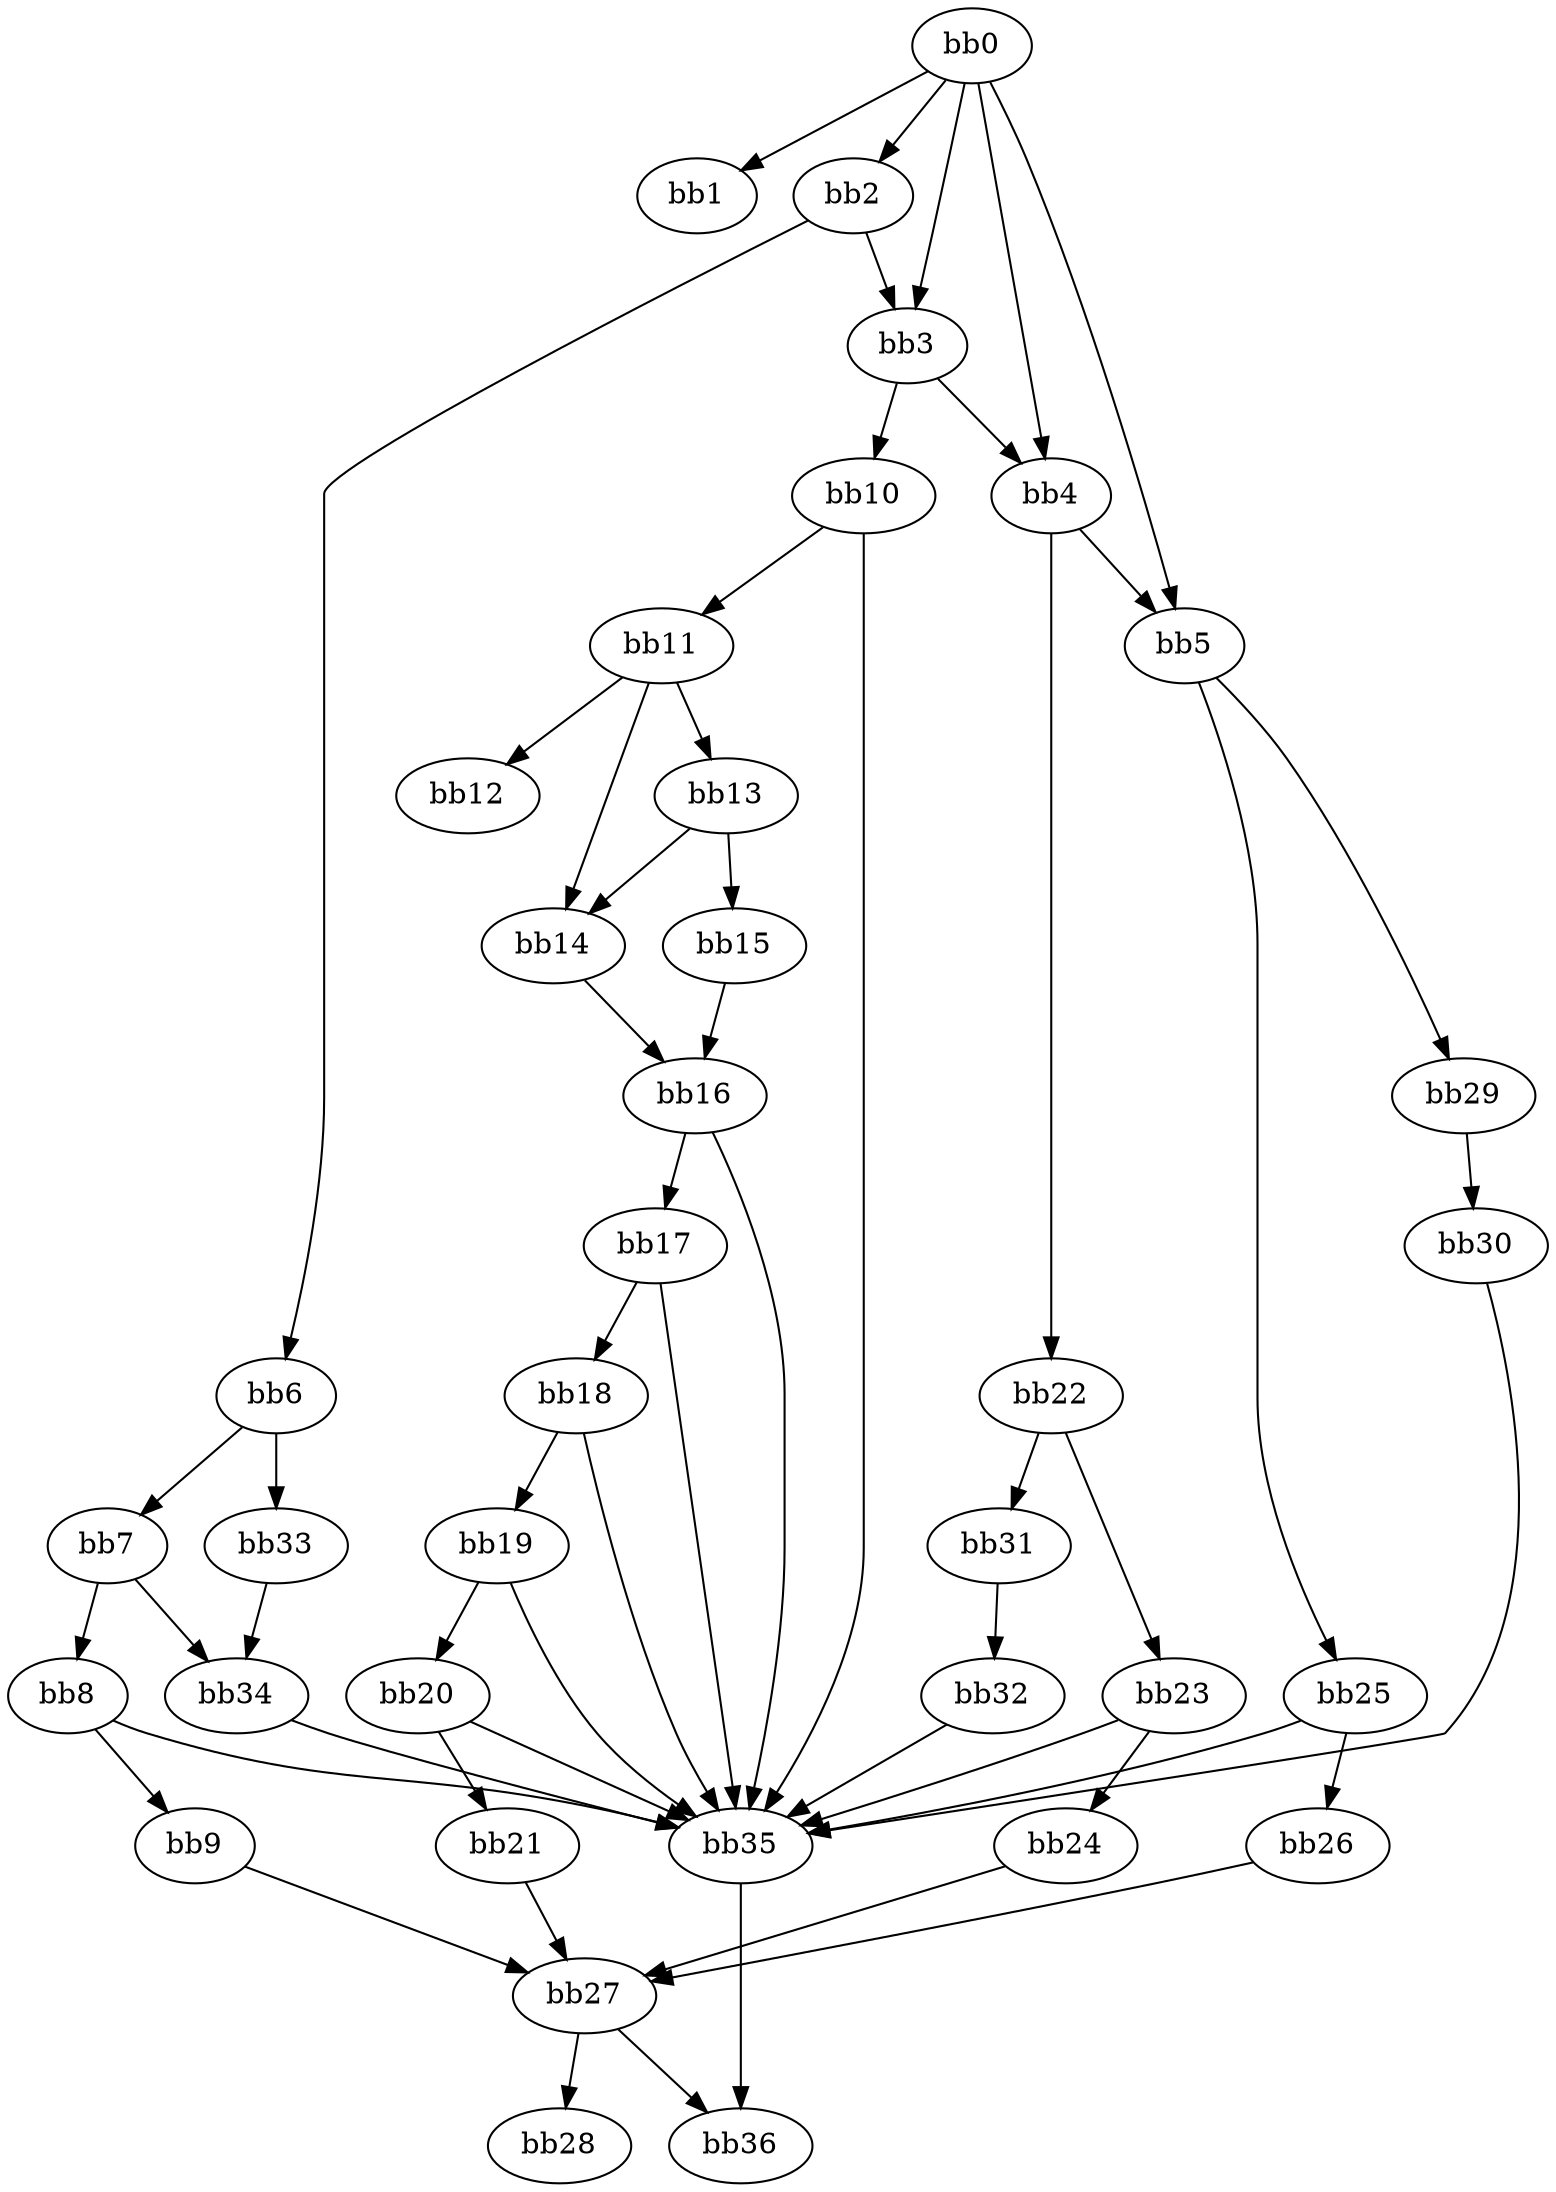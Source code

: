 digraph {
    0 [ label = "bb0\l" ]
    1 [ label = "bb1\l" ]
    2 [ label = "bb2\l" ]
    3 [ label = "bb3\l" ]
    4 [ label = "bb4\l" ]
    5 [ label = "bb5\l" ]
    6 [ label = "bb6\l" ]
    7 [ label = "bb7\l" ]
    8 [ label = "bb8\l" ]
    9 [ label = "bb9\l" ]
    10 [ label = "bb10\l" ]
    11 [ label = "bb11\l" ]
    12 [ label = "bb12\l" ]
    13 [ label = "bb13\l" ]
    14 [ label = "bb14\l" ]
    15 [ label = "bb15\l" ]
    16 [ label = "bb16\l" ]
    17 [ label = "bb17\l" ]
    18 [ label = "bb18\l" ]
    19 [ label = "bb19\l" ]
    20 [ label = "bb20\l" ]
    21 [ label = "bb21\l" ]
    22 [ label = "bb22\l" ]
    23 [ label = "bb23\l" ]
    24 [ label = "bb24\l" ]
    25 [ label = "bb25\l" ]
    26 [ label = "bb26\l" ]
    27 [ label = "bb27\l" ]
    28 [ label = "bb28\l" ]
    29 [ label = "bb29\l" ]
    30 [ label = "bb30\l" ]
    31 [ label = "bb31\l" ]
    32 [ label = "bb32\l" ]
    33 [ label = "bb33\l" ]
    34 [ label = "bb34\l" ]
    35 [ label = "bb35\l" ]
    36 [ label = "bb36\l" ]
    0 -> 1 [ ]
    0 -> 2 [ ]
    0 -> 3 [ ]
    0 -> 4 [ ]
    0 -> 5 [ ]
    2 -> 3 [ ]
    2 -> 6 [ ]
    3 -> 4 [ ]
    3 -> 10 [ ]
    4 -> 5 [ ]
    4 -> 22 [ ]
    5 -> 25 [ ]
    5 -> 29 [ ]
    6 -> 7 [ ]
    6 -> 33 [ ]
    7 -> 8 [ ]
    7 -> 34 [ ]
    8 -> 9 [ ]
    8 -> 35 [ ]
    9 -> 27 [ ]
    10 -> 11 [ ]
    10 -> 35 [ ]
    11 -> 12 [ ]
    11 -> 13 [ ]
    11 -> 14 [ ]
    13 -> 14 [ ]
    13 -> 15 [ ]
    14 -> 16 [ ]
    15 -> 16 [ ]
    16 -> 17 [ ]
    16 -> 35 [ ]
    17 -> 18 [ ]
    17 -> 35 [ ]
    18 -> 19 [ ]
    18 -> 35 [ ]
    19 -> 20 [ ]
    19 -> 35 [ ]
    20 -> 21 [ ]
    20 -> 35 [ ]
    21 -> 27 [ ]
    22 -> 23 [ ]
    22 -> 31 [ ]
    23 -> 24 [ ]
    23 -> 35 [ ]
    24 -> 27 [ ]
    25 -> 26 [ ]
    25 -> 35 [ ]
    26 -> 27 [ ]
    27 -> 28 [ ]
    27 -> 36 [ ]
    29 -> 30 [ ]
    30 -> 35 [ ]
    31 -> 32 [ ]
    32 -> 35 [ ]
    33 -> 34 [ ]
    34 -> 35 [ ]
    35 -> 36 [ ]
}

